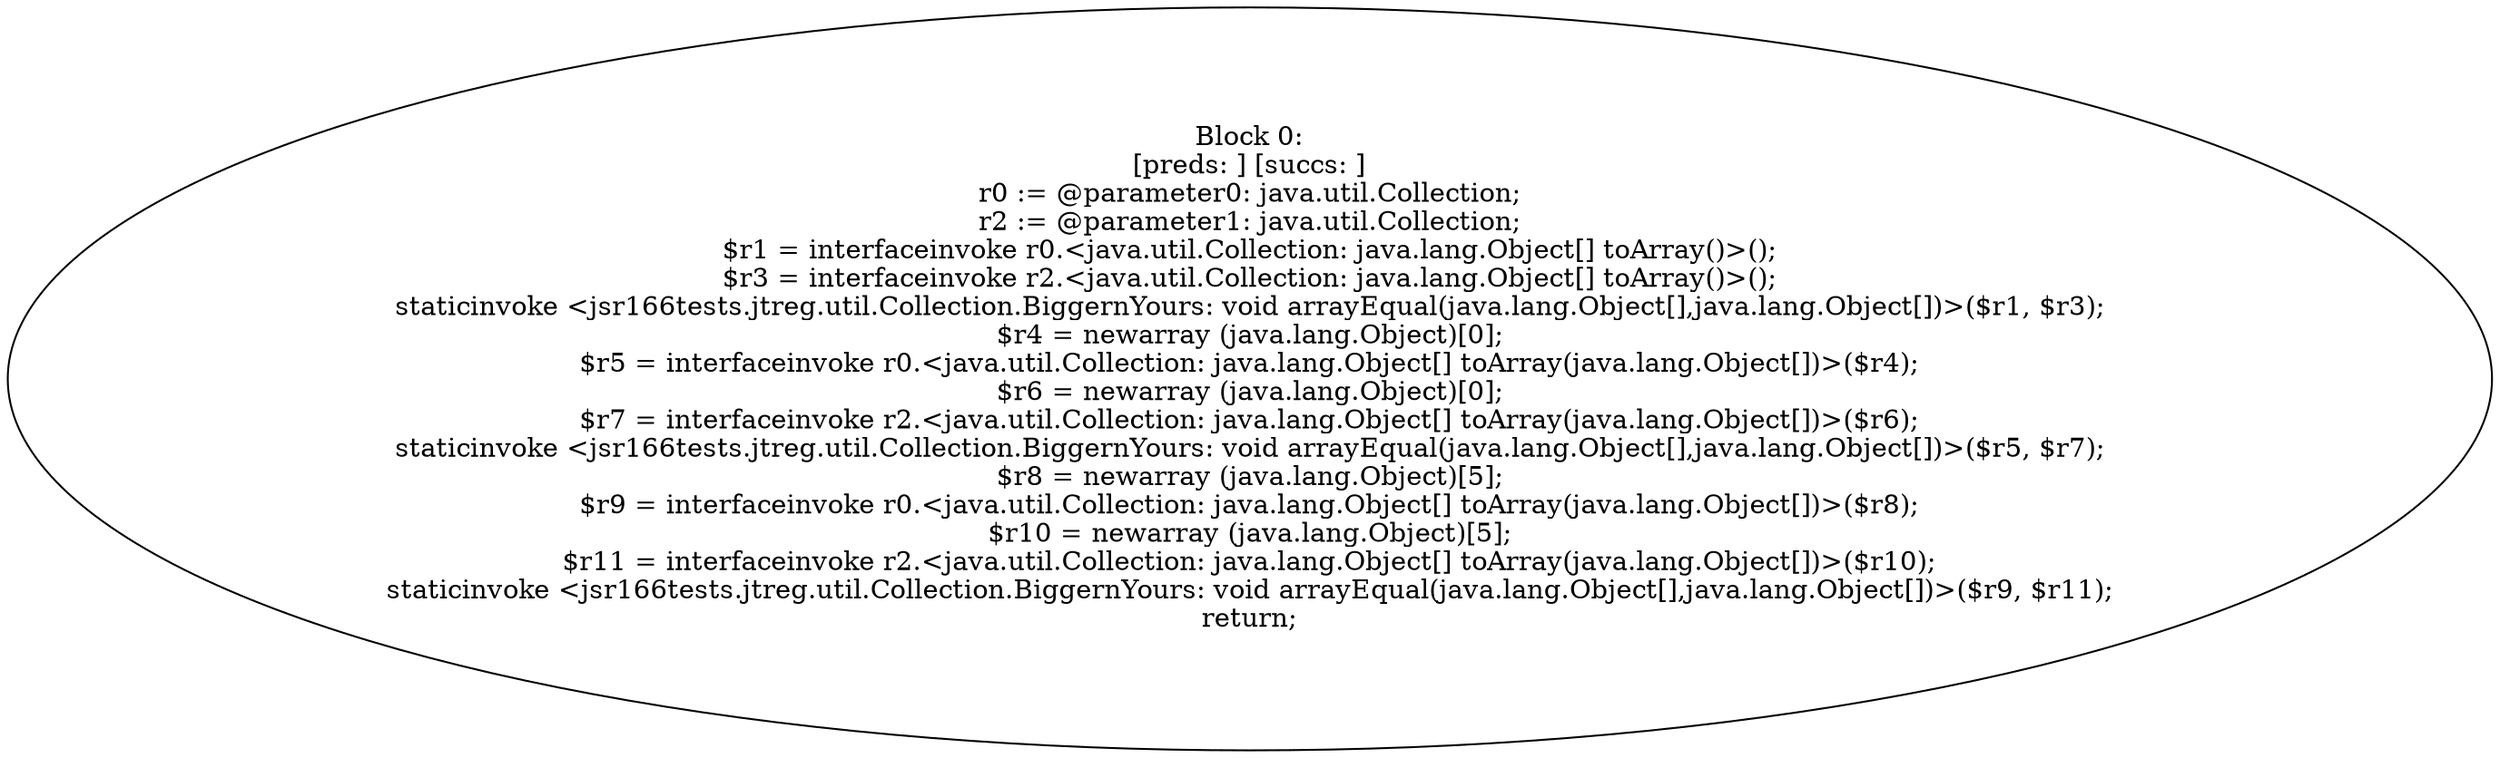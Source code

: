 digraph "unitGraph" {
    "Block 0:
[preds: ] [succs: ]
r0 := @parameter0: java.util.Collection;
r2 := @parameter1: java.util.Collection;
$r1 = interfaceinvoke r0.<java.util.Collection: java.lang.Object[] toArray()>();
$r3 = interfaceinvoke r2.<java.util.Collection: java.lang.Object[] toArray()>();
staticinvoke <jsr166tests.jtreg.util.Collection.BiggernYours: void arrayEqual(java.lang.Object[],java.lang.Object[])>($r1, $r3);
$r4 = newarray (java.lang.Object)[0];
$r5 = interfaceinvoke r0.<java.util.Collection: java.lang.Object[] toArray(java.lang.Object[])>($r4);
$r6 = newarray (java.lang.Object)[0];
$r7 = interfaceinvoke r2.<java.util.Collection: java.lang.Object[] toArray(java.lang.Object[])>($r6);
staticinvoke <jsr166tests.jtreg.util.Collection.BiggernYours: void arrayEqual(java.lang.Object[],java.lang.Object[])>($r5, $r7);
$r8 = newarray (java.lang.Object)[5];
$r9 = interfaceinvoke r0.<java.util.Collection: java.lang.Object[] toArray(java.lang.Object[])>($r8);
$r10 = newarray (java.lang.Object)[5];
$r11 = interfaceinvoke r2.<java.util.Collection: java.lang.Object[] toArray(java.lang.Object[])>($r10);
staticinvoke <jsr166tests.jtreg.util.Collection.BiggernYours: void arrayEqual(java.lang.Object[],java.lang.Object[])>($r9, $r11);
return;
"
}
